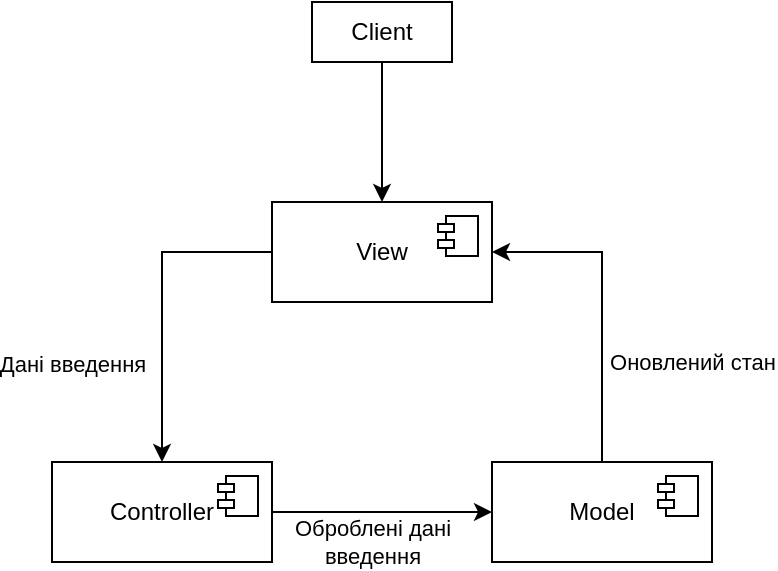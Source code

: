 <mxfile version="21.4.0" type="device">
  <diagram id="C5RBs43oDa-KdzZeNtuy" name="Page-1">
    <mxGraphModel dx="913" dy="505" grid="1" gridSize="10" guides="1" tooltips="1" connect="1" arrows="1" fold="1" page="1" pageScale="1" pageWidth="827" pageHeight="1169" math="0" shadow="0">
      <root>
        <mxCell id="WIyWlLk6GJQsqaUBKTNV-0" />
        <mxCell id="WIyWlLk6GJQsqaUBKTNV-1" parent="WIyWlLk6GJQsqaUBKTNV-0" />
        <mxCell id="OtVp7UMmvByRTMtt62H5-2" value="Model" style="html=1;dropTarget=0;whiteSpace=wrap;" vertex="1" parent="WIyWlLk6GJQsqaUBKTNV-1">
          <mxGeometry x="450" y="320" width="110" height="50" as="geometry" />
        </mxCell>
        <mxCell id="OtVp7UMmvByRTMtt62H5-3" value="" style="shape=module;jettyWidth=8;jettyHeight=4;" vertex="1" parent="OtVp7UMmvByRTMtt62H5-2">
          <mxGeometry x="1" width="20" height="20" relative="1" as="geometry">
            <mxPoint x="-27" y="7" as="offset" />
          </mxGeometry>
        </mxCell>
        <mxCell id="OtVp7UMmvByRTMtt62H5-4" value="View" style="html=1;dropTarget=0;whiteSpace=wrap;" vertex="1" parent="WIyWlLk6GJQsqaUBKTNV-1">
          <mxGeometry x="340" y="190" width="110" height="50" as="geometry" />
        </mxCell>
        <mxCell id="OtVp7UMmvByRTMtt62H5-5" value="" style="shape=module;jettyWidth=8;jettyHeight=4;" vertex="1" parent="OtVp7UMmvByRTMtt62H5-4">
          <mxGeometry x="1" width="20" height="20" relative="1" as="geometry">
            <mxPoint x="-27" y="7" as="offset" />
          </mxGeometry>
        </mxCell>
        <mxCell id="OtVp7UMmvByRTMtt62H5-6" value="Controller" style="html=1;dropTarget=0;whiteSpace=wrap;" vertex="1" parent="WIyWlLk6GJQsqaUBKTNV-1">
          <mxGeometry x="230" y="320" width="110" height="50" as="geometry" />
        </mxCell>
        <mxCell id="OtVp7UMmvByRTMtt62H5-7" value="" style="shape=module;jettyWidth=8;jettyHeight=4;" vertex="1" parent="OtVp7UMmvByRTMtt62H5-6">
          <mxGeometry x="1" width="20" height="20" relative="1" as="geometry">
            <mxPoint x="-27" y="7" as="offset" />
          </mxGeometry>
        </mxCell>
        <mxCell id="OtVp7UMmvByRTMtt62H5-8" value="Client" style="html=1;whiteSpace=wrap;" vertex="1" parent="WIyWlLk6GJQsqaUBKTNV-1">
          <mxGeometry x="360" y="90" width="70" height="30" as="geometry" />
        </mxCell>
        <mxCell id="OtVp7UMmvByRTMtt62H5-9" value="" style="endArrow=classic;html=1;rounded=0;" edge="1" parent="WIyWlLk6GJQsqaUBKTNV-1" source="OtVp7UMmvByRTMtt62H5-8" target="OtVp7UMmvByRTMtt62H5-4">
          <mxGeometry width="50" height="50" relative="1" as="geometry">
            <mxPoint x="130" y="170" as="sourcePoint" />
            <mxPoint x="180" y="120" as="targetPoint" />
          </mxGeometry>
        </mxCell>
        <mxCell id="OtVp7UMmvByRTMtt62H5-10" value="" style="endArrow=classic;html=1;rounded=0;" edge="1" parent="WIyWlLk6GJQsqaUBKTNV-1" source="OtVp7UMmvByRTMtt62H5-4" target="OtVp7UMmvByRTMtt62H5-6">
          <mxGeometry width="50" height="50" relative="1" as="geometry">
            <mxPoint x="160" y="230" as="sourcePoint" />
            <mxPoint x="270" y="230" as="targetPoint" />
            <Array as="points">
              <mxPoint x="285" y="215" />
            </Array>
          </mxGeometry>
        </mxCell>
        <mxCell id="OtVp7UMmvByRTMtt62H5-13" value="Дані введення" style="edgeLabel;html=1;align=center;verticalAlign=middle;resizable=0;points=[];" vertex="1" connectable="0" parent="OtVp7UMmvByRTMtt62H5-10">
          <mxGeometry x="-0.034" y="-2" relative="1" as="geometry">
            <mxPoint x="-43" y="33" as="offset" />
          </mxGeometry>
        </mxCell>
        <mxCell id="OtVp7UMmvByRTMtt62H5-11" value="" style="endArrow=classic;html=1;rounded=0;" edge="1" parent="WIyWlLk6GJQsqaUBKTNV-1" source="OtVp7UMmvByRTMtt62H5-6" target="OtVp7UMmvByRTMtt62H5-2">
          <mxGeometry width="50" height="50" relative="1" as="geometry">
            <mxPoint x="350" y="470" as="sourcePoint" />
            <mxPoint x="400" y="420" as="targetPoint" />
          </mxGeometry>
        </mxCell>
        <mxCell id="OtVp7UMmvByRTMtt62H5-14" value="Оброблені дані&lt;br&gt;введення" style="edgeLabel;html=1;align=center;verticalAlign=middle;resizable=0;points=[];" vertex="1" connectable="0" parent="OtVp7UMmvByRTMtt62H5-11">
          <mxGeometry x="-0.414" relative="1" as="geometry">
            <mxPoint x="18" y="15" as="offset" />
          </mxGeometry>
        </mxCell>
        <mxCell id="OtVp7UMmvByRTMtt62H5-12" value="" style="endArrow=classic;html=1;rounded=0;" edge="1" parent="WIyWlLk6GJQsqaUBKTNV-1" source="OtVp7UMmvByRTMtt62H5-2" target="OtVp7UMmvByRTMtt62H5-4">
          <mxGeometry width="50" height="50" relative="1" as="geometry">
            <mxPoint x="520" y="440" as="sourcePoint" />
            <mxPoint x="570" y="390" as="targetPoint" />
            <Array as="points">
              <mxPoint x="505" y="215" />
            </Array>
          </mxGeometry>
        </mxCell>
        <mxCell id="OtVp7UMmvByRTMtt62H5-15" value="Оновлений стан" style="edgeLabel;html=1;align=center;verticalAlign=middle;resizable=0;points=[];" vertex="1" connectable="0" parent="OtVp7UMmvByRTMtt62H5-12">
          <mxGeometry x="-0.498" y="1" relative="1" as="geometry">
            <mxPoint x="46" y="-10" as="offset" />
          </mxGeometry>
        </mxCell>
      </root>
    </mxGraphModel>
  </diagram>
</mxfile>
